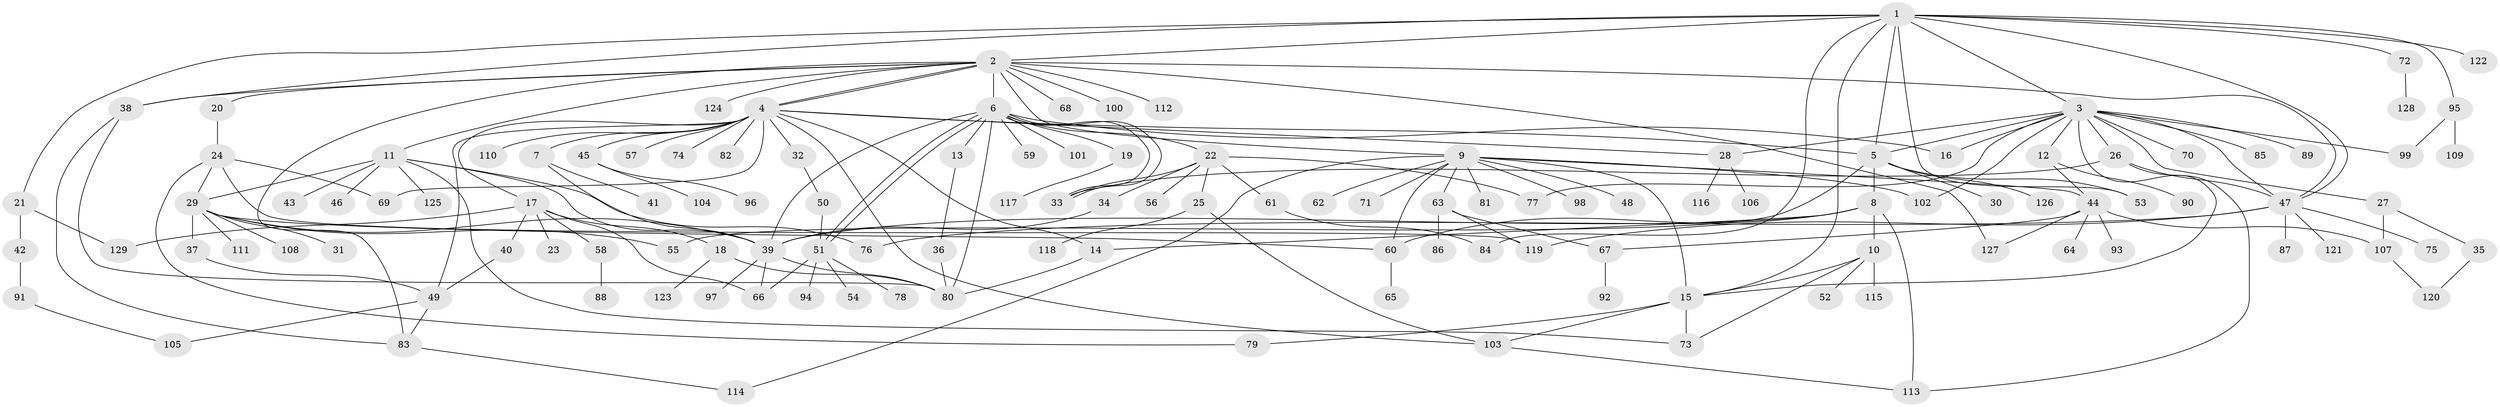 // Generated by graph-tools (version 1.1) at 2025/46/03/09/25 04:46:50]
// undirected, 129 vertices, 190 edges
graph export_dot {
graph [start="1"]
  node [color=gray90,style=filled];
  1;
  2;
  3;
  4;
  5;
  6;
  7;
  8;
  9;
  10;
  11;
  12;
  13;
  14;
  15;
  16;
  17;
  18;
  19;
  20;
  21;
  22;
  23;
  24;
  25;
  26;
  27;
  28;
  29;
  30;
  31;
  32;
  33;
  34;
  35;
  36;
  37;
  38;
  39;
  40;
  41;
  42;
  43;
  44;
  45;
  46;
  47;
  48;
  49;
  50;
  51;
  52;
  53;
  54;
  55;
  56;
  57;
  58;
  59;
  60;
  61;
  62;
  63;
  64;
  65;
  66;
  67;
  68;
  69;
  70;
  71;
  72;
  73;
  74;
  75;
  76;
  77;
  78;
  79;
  80;
  81;
  82;
  83;
  84;
  85;
  86;
  87;
  88;
  89;
  90;
  91;
  92;
  93;
  94;
  95;
  96;
  97;
  98;
  99;
  100;
  101;
  102;
  103;
  104;
  105;
  106;
  107;
  108;
  109;
  110;
  111;
  112;
  113;
  114;
  115;
  116;
  117;
  118;
  119;
  120;
  121;
  122;
  123;
  124;
  125;
  126;
  127;
  128;
  129;
  1 -- 2;
  1 -- 3;
  1 -- 5;
  1 -- 15;
  1 -- 21;
  1 -- 38;
  1 -- 47;
  1 -- 53;
  1 -- 72;
  1 -- 84;
  1 -- 95;
  1 -- 122;
  2 -- 4;
  2 -- 4;
  2 -- 6;
  2 -- 9;
  2 -- 11;
  2 -- 20;
  2 -- 38;
  2 -- 47;
  2 -- 68;
  2 -- 83;
  2 -- 100;
  2 -- 112;
  2 -- 124;
  2 -- 127;
  3 -- 5;
  3 -- 12;
  3 -- 15;
  3 -- 16;
  3 -- 26;
  3 -- 27;
  3 -- 28;
  3 -- 47;
  3 -- 70;
  3 -- 77;
  3 -- 85;
  3 -- 89;
  3 -- 99;
  3 -- 102;
  4 -- 5;
  4 -- 7;
  4 -- 14;
  4 -- 17;
  4 -- 28;
  4 -- 32;
  4 -- 45;
  4 -- 49;
  4 -- 57;
  4 -- 69;
  4 -- 74;
  4 -- 82;
  4 -- 103;
  4 -- 110;
  5 -- 8;
  5 -- 30;
  5 -- 53;
  5 -- 55;
  5 -- 126;
  6 -- 13;
  6 -- 16;
  6 -- 19;
  6 -- 22;
  6 -- 33;
  6 -- 33;
  6 -- 39;
  6 -- 51;
  6 -- 51;
  6 -- 59;
  6 -- 80;
  6 -- 101;
  7 -- 39;
  7 -- 41;
  8 -- 10;
  8 -- 14;
  8 -- 39;
  8 -- 60;
  8 -- 113;
  9 -- 15;
  9 -- 44;
  9 -- 48;
  9 -- 60;
  9 -- 62;
  9 -- 63;
  9 -- 71;
  9 -- 81;
  9 -- 98;
  9 -- 102;
  9 -- 114;
  10 -- 15;
  10 -- 52;
  10 -- 73;
  10 -- 115;
  11 -- 29;
  11 -- 39;
  11 -- 43;
  11 -- 46;
  11 -- 73;
  11 -- 76;
  11 -- 125;
  12 -- 44;
  12 -- 90;
  13 -- 36;
  14 -- 80;
  15 -- 73;
  15 -- 79;
  15 -- 103;
  17 -- 18;
  17 -- 23;
  17 -- 40;
  17 -- 58;
  17 -- 66;
  17 -- 129;
  18 -- 80;
  18 -- 123;
  19 -- 117;
  20 -- 24;
  21 -- 42;
  21 -- 129;
  22 -- 25;
  22 -- 33;
  22 -- 34;
  22 -- 56;
  22 -- 61;
  22 -- 77;
  24 -- 29;
  24 -- 69;
  24 -- 79;
  24 -- 119;
  25 -- 103;
  25 -- 118;
  26 -- 33;
  26 -- 47;
  26 -- 113;
  27 -- 35;
  27 -- 107;
  28 -- 106;
  28 -- 116;
  29 -- 31;
  29 -- 37;
  29 -- 39;
  29 -- 55;
  29 -- 60;
  29 -- 108;
  29 -- 111;
  32 -- 50;
  34 -- 39;
  35 -- 120;
  36 -- 80;
  37 -- 49;
  38 -- 80;
  38 -- 83;
  39 -- 66;
  39 -- 80;
  39 -- 97;
  40 -- 49;
  42 -- 91;
  44 -- 64;
  44 -- 67;
  44 -- 93;
  44 -- 107;
  44 -- 127;
  45 -- 96;
  45 -- 104;
  47 -- 75;
  47 -- 76;
  47 -- 87;
  47 -- 119;
  47 -- 121;
  49 -- 83;
  49 -- 105;
  50 -- 51;
  51 -- 54;
  51 -- 66;
  51 -- 78;
  51 -- 94;
  58 -- 88;
  60 -- 65;
  61 -- 84;
  63 -- 67;
  63 -- 86;
  63 -- 119;
  67 -- 92;
  72 -- 128;
  83 -- 114;
  91 -- 105;
  95 -- 99;
  95 -- 109;
  103 -- 113;
  107 -- 120;
}
